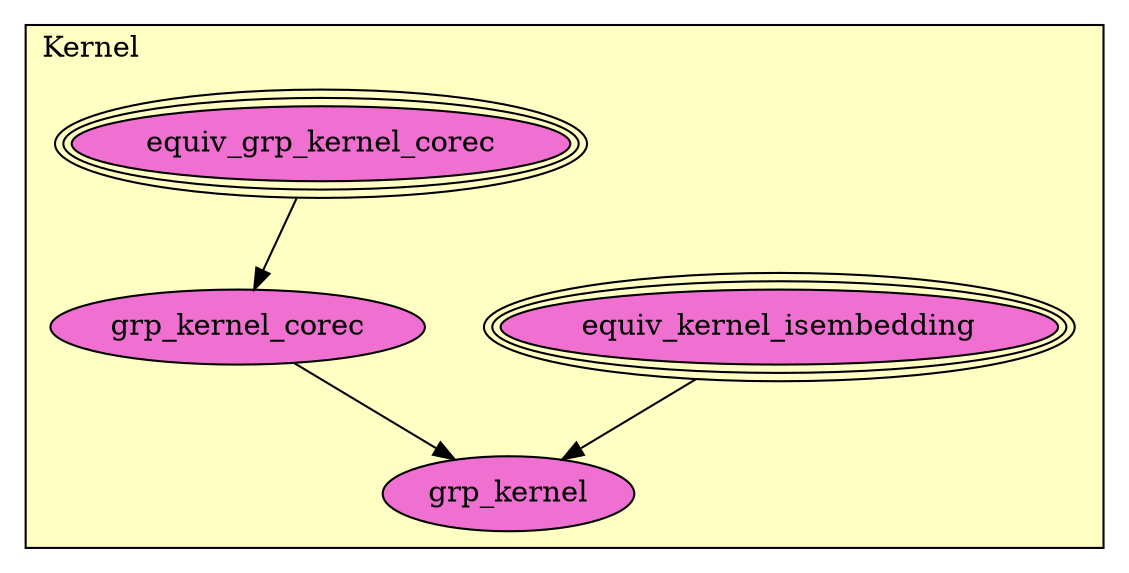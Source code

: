 digraph HoTT_Algebra_Groups_Kernel {
  graph [ratio=0.5]
  node [style=filled]
Kernel_equiv_kernel_isembedding [label="equiv_kernel_isembedding", URL=<Kernel.html#equiv_kernel_isembedding>, peripheries=3, fillcolor="#F070D1"] ;
Kernel_equiv_grp_kernel_corec [label="equiv_grp_kernel_corec", URL=<Kernel.html#equiv_grp_kernel_corec>, peripheries=3, fillcolor="#F070D1"] ;
Kernel_grp_kernel_corec [label="grp_kernel_corec", URL=<Kernel.html#grp_kernel_corec>, fillcolor="#F070D1"] ;
Kernel_grp_kernel [label="grp_kernel", URL=<Kernel.html#grp_kernel>, fillcolor="#F070D1"] ;
  Kernel_equiv_kernel_isembedding -> Kernel_grp_kernel [] ;
  Kernel_equiv_grp_kernel_corec -> Kernel_grp_kernel_corec [] ;
  Kernel_grp_kernel_corec -> Kernel_grp_kernel [] ;
subgraph cluster_Kernel { label="Kernel"; fillcolor="#FFFFC3"; labeljust=l; style=filled 
Kernel_grp_kernel; Kernel_grp_kernel_corec; Kernel_equiv_grp_kernel_corec; Kernel_equiv_kernel_isembedding; };
} /* END */
